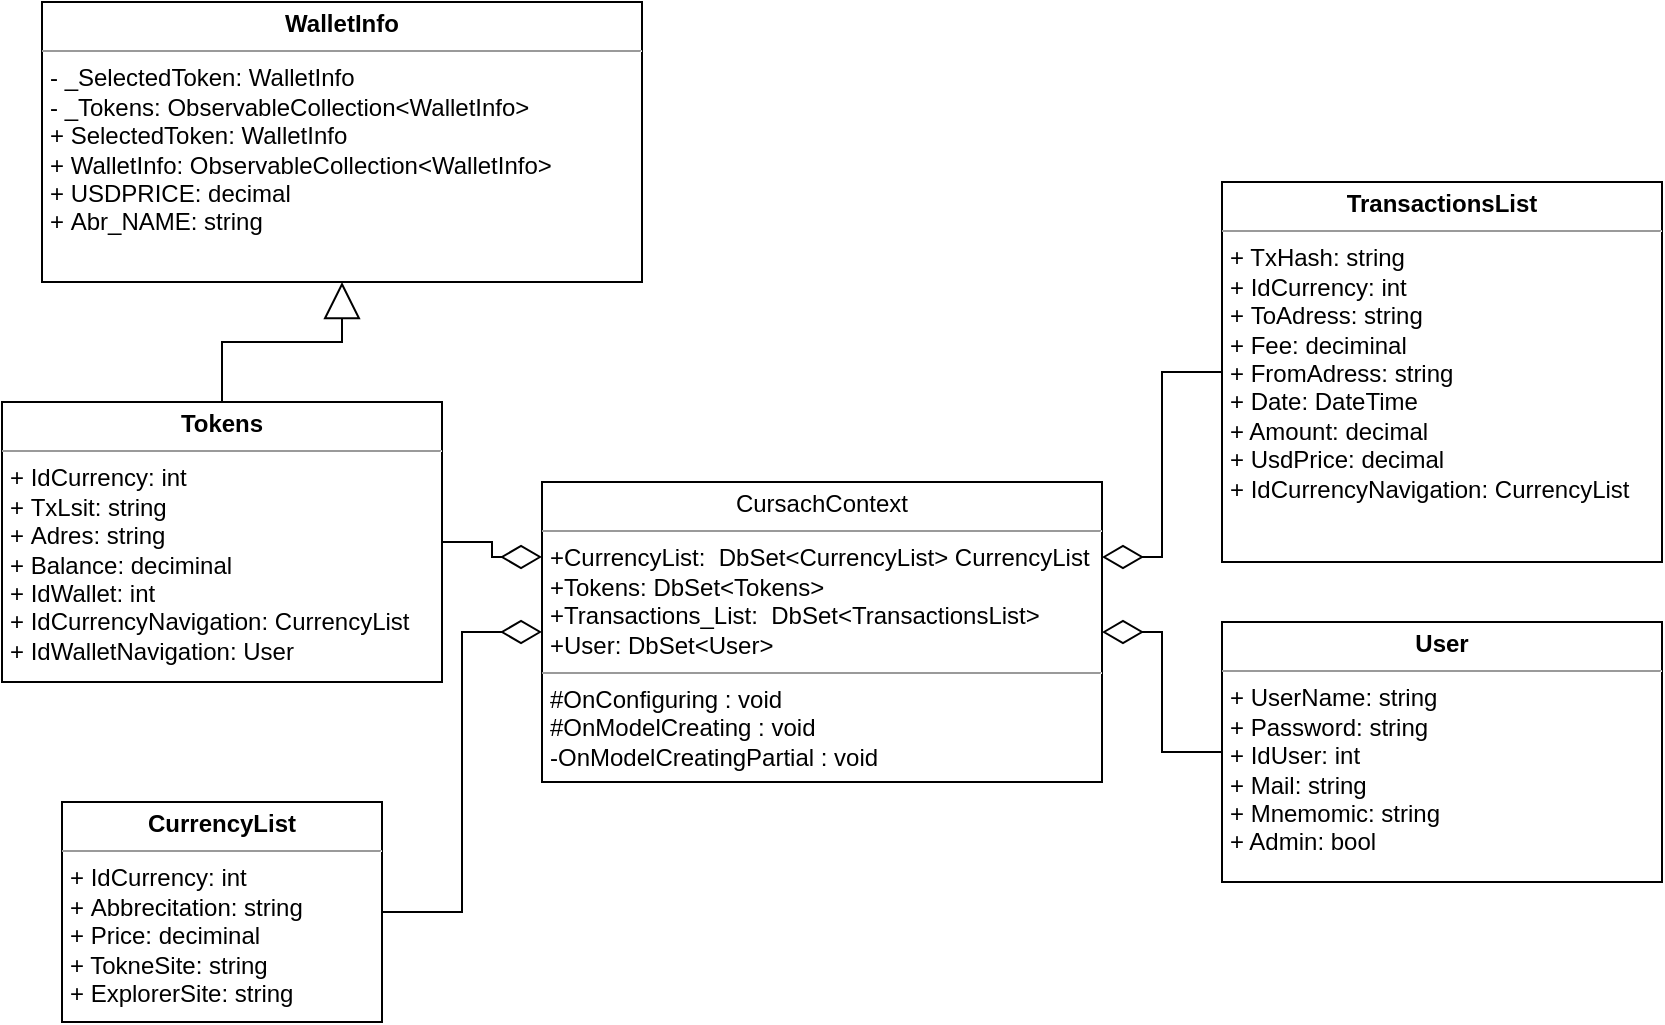 <mxfile version="19.0.0" type="device"><diagram name="Page-1" id="c4acf3e9-155e-7222-9cf6-157b1a14988f"><mxGraphModel dx="1318" dy="1194" grid="1" gridSize="10" guides="1" tooltips="1" connect="1" arrows="1" fold="1" page="1" pageScale="1" pageWidth="850" pageHeight="1100" background="none" math="0" shadow="0"><root><mxCell id="0"/><mxCell id="1" parent="0"/><mxCell id="KRjDTFLpubcVjctCWdwD-16" value="&lt;p style=&quot;margin:0px;margin-top:4px;text-align:center;&quot;&gt;CursachContext&lt;br&gt;&lt;/p&gt;&lt;hr size=&quot;1&quot;&gt;&lt;p style=&quot;margin:0px;margin-left:4px;&quot;&gt;+CurrencyList:&amp;nbsp;&amp;nbsp;DbSet&amp;lt;CurrencyList&amp;gt; CurrencyList&lt;br&gt;&lt;/p&gt;&lt;p style=&quot;margin:0px;margin-left:4px;&quot;&gt;+Tokens: DbSet&amp;lt;Tokens&amp;gt;&lt;br&gt;&lt;/p&gt;&lt;p style=&quot;margin:0px;margin-left:4px;&quot;&gt;+Transactions_List:&amp;nbsp;&amp;nbsp;DbSet&amp;lt;TransactionsList&amp;gt;&amp;nbsp;&lt;br&gt;&lt;/p&gt;&lt;p style=&quot;margin:0px;margin-left:4px;&quot;&gt;+User:&amp;nbsp;DbSet&amp;lt;User&amp;gt;&lt;br&gt;&lt;/p&gt;&lt;hr size=&quot;1&quot;&gt;&lt;p style=&quot;margin:0px;margin-left:4px;&quot;&gt;#OnConfiguring : void&lt;/p&gt;&lt;p style=&quot;margin:0px;margin-left:4px;&quot;&gt;#OnModelCreating : void&lt;/p&gt;&lt;p style=&quot;margin:0px;margin-left:4px;&quot;&gt;-OnModelCreatingPartial : void&lt;/p&gt;" style="verticalAlign=top;align=left;overflow=fill;fontSize=12;fontFamily=Helvetica;html=1;" vertex="1" parent="1"><mxGeometry x="290" y="270" width="280" height="150" as="geometry"/></mxCell><mxCell id="KRjDTFLpubcVjctCWdwD-17" value="&lt;p style=&quot;margin:0px;margin-top:4px;text-align:center;&quot;&gt;&lt;b&gt;CurrencyList&lt;/b&gt;&lt;br&gt;&lt;/p&gt;&lt;hr size=&quot;1&quot;&gt;&lt;p style=&quot;margin:0px;margin-left:4px;&quot;&gt;+ IdCurrency:&amp;nbsp;int&lt;/p&gt;&lt;p style=&quot;margin:0px;margin-left:4px;&quot;&gt;+&amp;nbsp;Abbrecitation: string&lt;/p&gt;&lt;p style=&quot;margin:0px;margin-left:4px;&quot;&gt;+ Price: deciminal&lt;/p&gt;&lt;p style=&quot;margin:0px;margin-left:4px;&quot;&gt;+ TokneSite: string&lt;/p&gt;&lt;p style=&quot;margin:0px;margin-left:4px;&quot;&gt;+&amp;nbsp;ExplorerSite: string&lt;/p&gt;&lt;p style=&quot;margin:0px;margin-left:4px;&quot;&gt;&lt;br&gt;&lt;/p&gt;" style="verticalAlign=top;align=left;overflow=fill;fontSize=12;fontFamily=Helvetica;html=1;" vertex="1" parent="1"><mxGeometry x="50" y="430" width="160" height="110" as="geometry"/></mxCell><mxCell id="KRjDTFLpubcVjctCWdwD-18" value="&lt;p style=&quot;margin:0px;margin-top:4px;text-align:center;&quot;&gt;&lt;b&gt;Tokens&lt;/b&gt;&lt;br&gt;&lt;/p&gt;&lt;hr size=&quot;1&quot;&gt;&lt;p style=&quot;margin:0px;margin-left:4px;&quot;&gt;+ IdCurrency:&amp;nbsp;int&lt;/p&gt;&lt;p style=&quot;margin:0px;margin-left:4px;&quot;&gt;+&amp;nbsp;TxLsit: string&lt;/p&gt;&lt;p style=&quot;margin:0px;margin-left:4px;&quot;&gt;+&amp;nbsp;Adres: string&lt;/p&gt;&lt;p style=&quot;margin:0px;margin-left:4px;&quot;&gt;+&amp;nbsp;Balance: deciminal&lt;/p&gt;&lt;p style=&quot;margin:0px;margin-left:4px;&quot;&gt;+&amp;nbsp;IdWallet: int&lt;/p&gt;&lt;p style=&quot;margin:0px;margin-left:4px;&quot;&gt;+ IdCurrencyNavigation:&amp;nbsp;CurrencyList&lt;/p&gt;&lt;p style=&quot;margin:0px;margin-left:4px;&quot;&gt;+ IdWalletNavigation:&amp;nbsp;User&lt;/p&gt;" style="verticalAlign=top;align=left;overflow=fill;fontSize=12;fontFamily=Helvetica;html=1;" vertex="1" parent="1"><mxGeometry x="20" y="230" width="220" height="140" as="geometry"/></mxCell><mxCell id="KRjDTFLpubcVjctCWdwD-19" value="&lt;p style=&quot;margin:0px;margin-top:4px;text-align:center;&quot;&gt;&lt;b&gt;TransactionsList&lt;/b&gt;&lt;br&gt;&lt;/p&gt;&lt;hr size=&quot;1&quot;&gt;&lt;p style=&quot;margin:0px;margin-left:4px;&quot;&gt;+ TxHash:&amp;nbsp;string&lt;/p&gt;&lt;p style=&quot;margin:0px;margin-left:4px;&quot;&gt;+&amp;nbsp;IdCurrency: int&lt;/p&gt;&lt;p style=&quot;margin:0px;margin-left:4px;&quot;&gt;+&amp;nbsp;ToAdress: string&lt;/p&gt;&lt;p style=&quot;margin:0px;margin-left:4px;&quot;&gt;+&amp;nbsp;Fee: deciminal&lt;/p&gt;&lt;p style=&quot;margin:0px;margin-left:4px;&quot;&gt;+&amp;nbsp;FromAdress: string&lt;/p&gt;&lt;p style=&quot;margin:0px;margin-left:4px;&quot;&gt;+ Date:&amp;nbsp;DateTime&lt;/p&gt;&lt;p style=&quot;margin:0px;margin-left:4px;&quot;&gt;+ Amount:&amp;nbsp;decimal&lt;/p&gt;&lt;p style=&quot;margin:0px;margin-left:4px;&quot;&gt;+&amp;nbsp;UsdPrice:&amp;nbsp;decimal&lt;/p&gt;&lt;p style=&quot;margin:0px;margin-left:4px;&quot;&gt;+&amp;nbsp;IdCurrencyNavigation:&amp;nbsp;CurrencyList&lt;/p&gt;" style="verticalAlign=top;align=left;overflow=fill;fontSize=12;fontFamily=Helvetica;html=1;" vertex="1" parent="1"><mxGeometry x="630" y="120" width="220" height="190" as="geometry"/></mxCell><mxCell id="KRjDTFLpubcVjctCWdwD-21" value="&lt;p style=&quot;margin:0px;margin-top:4px;text-align:center;&quot;&gt;&lt;b&gt;User&lt;/b&gt;&lt;br&gt;&lt;/p&gt;&lt;hr size=&quot;1&quot;&gt;&lt;p style=&quot;margin:0px;margin-left:4px;&quot;&gt;+ UserName:&amp;nbsp;string&lt;/p&gt;&lt;p style=&quot;margin:0px;margin-left:4px;&quot;&gt;+&amp;nbsp;Password: string&lt;/p&gt;&lt;p style=&quot;margin:0px;margin-left:4px;&quot;&gt;+&amp;nbsp;IdUser: int&lt;/p&gt;&lt;p style=&quot;margin:0px;margin-left:4px;&quot;&gt;+&amp;nbsp;Mail: string&lt;/p&gt;&lt;p style=&quot;margin:0px;margin-left:4px;&quot;&gt;+&amp;nbsp;Mnemomic: string&lt;/p&gt;&lt;p style=&quot;margin:0px;margin-left:4px;&quot;&gt;+ Admin:&amp;nbsp;bool&lt;/p&gt;&lt;p style=&quot;margin:0px;margin-left:4px;&quot;&gt;&lt;br&gt;&lt;/p&gt;" style="verticalAlign=top;align=left;overflow=fill;fontSize=12;fontFamily=Helvetica;html=1;" vertex="1" parent="1"><mxGeometry x="630" y="340" width="220" height="130" as="geometry"/></mxCell><mxCell id="KRjDTFLpubcVjctCWdwD-22" value="&lt;p style=&quot;margin:0px;margin-top:4px;text-align:center;&quot;&gt;&lt;b&gt;WalletInfo&lt;/b&gt;&lt;br&gt;&lt;/p&gt;&lt;hr size=&quot;1&quot;&gt;&lt;p style=&quot;margin:0px;margin-left:4px;&quot;&gt;-&amp;nbsp;_SelectedToken:&amp;nbsp;WalletInfo&lt;/p&gt;&lt;p style=&quot;margin:0px;margin-left:4px;&quot;&gt;- _Tokens: ObservableCollection&amp;lt;WalletInfo&amp;gt;&lt;/p&gt;&lt;p style=&quot;margin:0px;margin-left:4px;&quot;&gt;+&amp;nbsp;SelectedToken: WalletInfo&lt;/p&gt;&lt;p style=&quot;margin:0px;margin-left:4px;&quot;&gt;+&amp;nbsp;WalletInfo:&amp;nbsp;ObservableCollection&amp;lt;WalletInfo&amp;gt;&lt;/p&gt;&lt;p style=&quot;margin:0px;margin-left:4px;&quot;&gt;+ USDPRICE:&amp;nbsp;decimal&lt;/p&gt;&lt;p style=&quot;margin:0px;margin-left:4px;&quot;&gt;+&amp;nbsp;Abr_NAME: string&lt;/p&gt;&lt;p style=&quot;margin:0px;margin-left:4px;&quot;&gt;&lt;br&gt;&lt;/p&gt;" style="verticalAlign=top;align=left;overflow=fill;fontSize=12;fontFamily=Helvetica;html=1;" vertex="1" parent="1"><mxGeometry x="40" y="30" width="300" height="140" as="geometry"/></mxCell><mxCell id="KRjDTFLpubcVjctCWdwD-30" value="Extends" style="endArrow=block;endSize=16;endFill=0;html=1;exitX=0.5;exitY=0;exitDx=0;exitDy=0;entryX=0.5;entryY=1;entryDx=0;entryDy=0;textOpacity=0;edgeStyle=orthogonalEdgeStyle;rounded=0;" edge="1" parent="1" source="KRjDTFLpubcVjctCWdwD-18" target="KRjDTFLpubcVjctCWdwD-22"><mxGeometry x="0.2" y="30" width="160" relative="1" as="geometry"><mxPoint x="150" y="150" as="sourcePoint"/><mxPoint x="310" y="150" as="targetPoint"/><mxPoint as="offset"/></mxGeometry></mxCell><mxCell id="KRjDTFLpubcVjctCWdwD-33" value="" style="startArrow=none;startFill=0;startSize=14;endArrow=diamondThin;endFill=0;endSize=18;html=1;exitX=1;exitY=0.5;exitDx=0;exitDy=0;entryX=0;entryY=0.25;entryDx=0;entryDy=0;jumpSize=0;edgeStyle=orthogonalEdgeStyle;rounded=0;" edge="1" parent="1" source="KRjDTFLpubcVjctCWdwD-18" target="KRjDTFLpubcVjctCWdwD-16"><mxGeometry width="100" relative="1" as="geometry"><mxPoint x="300" y="250" as="sourcePoint"/><mxPoint x="400" y="250" as="targetPoint"/></mxGeometry></mxCell><mxCell id="KRjDTFLpubcVjctCWdwD-35" value="" style="startArrow=none;startFill=0;startSize=14;endArrow=diamondThin;endFill=0;endSize=18;html=1;exitX=1;exitY=0.5;exitDx=0;exitDy=0;entryX=0;entryY=0.5;entryDx=0;entryDy=0;jumpSize=0;edgeStyle=orthogonalEdgeStyle;elbow=vertical;jumpStyle=none;strokeWidth=1;rounded=0;" edge="1" parent="1" source="KRjDTFLpubcVjctCWdwD-17" target="KRjDTFLpubcVjctCWdwD-16"><mxGeometry width="100" relative="1" as="geometry"><mxPoint x="270" y="270.0" as="sourcePoint"/><mxPoint x="330" y="347.5" as="targetPoint"/></mxGeometry></mxCell><mxCell id="KRjDTFLpubcVjctCWdwD-36" value="" style="startArrow=none;startFill=0;startSize=14;endArrow=diamondThin;endFill=0;endSize=18;html=1;exitX=0;exitY=0.5;exitDx=0;exitDy=0;entryX=1;entryY=0.25;entryDx=0;entryDy=0;jumpSize=0;edgeStyle=orthogonalEdgeStyle;elbow=vertical;rounded=0;" edge="1" parent="1" source="KRjDTFLpubcVjctCWdwD-19" target="KRjDTFLpubcVjctCWdwD-16"><mxGeometry width="100" relative="1" as="geometry"><mxPoint x="250" y="445" as="sourcePoint"/><mxPoint x="330" y="385" as="targetPoint"/></mxGeometry></mxCell><mxCell id="KRjDTFLpubcVjctCWdwD-37" value="" style="startArrow=none;startFill=0;startSize=14;endArrow=diamondThin;endFill=0;endSize=18;html=1;exitX=0;exitY=0.5;exitDx=0;exitDy=0;entryX=1;entryY=0.5;entryDx=0;entryDy=0;jumpSize=0;edgeStyle=orthogonalEdgeStyle;elbow=vertical;rounded=0;" edge="1" parent="1" source="KRjDTFLpubcVjctCWdwD-21" target="KRjDTFLpubcVjctCWdwD-16"><mxGeometry width="100" relative="1" as="geometry"><mxPoint x="260" y="455" as="sourcePoint"/><mxPoint x="340" y="395" as="targetPoint"/></mxGeometry></mxCell></root></mxGraphModel></diagram></mxfile>